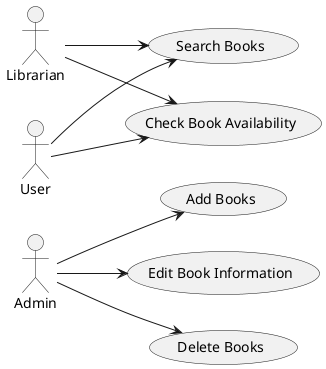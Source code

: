@startuml
left to right direction
actor "Admin" as Admin
actor "Librarian" as Librarian
actor "User" as User

usecase "Add Books" as UC1
usecase "Edit Book Information" as UC2
usecase "Delete Books" as UC3
usecase "Search Books" as UC4
usecase "Check Book Availability" as UC5

Admin --> UC1
Admin --> UC2
Admin --> UC3
Librarian --> UC4
Librarian --> UC5
User --> UC4
User --> UC5
@enduml
